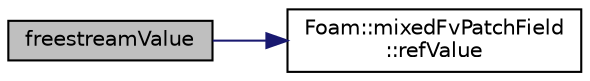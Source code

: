 digraph "freestreamValue"
{
  bgcolor="transparent";
  edge [fontname="Helvetica",fontsize="10",labelfontname="Helvetica",labelfontsize="10"];
  node [fontname="Helvetica",fontsize="10",shape=record];
  rankdir="LR";
  Node1 [label="freestreamValue",height=0.2,width=0.4,color="black", fillcolor="grey75", style="filled", fontcolor="black"];
  Node1 -> Node2 [color="midnightblue",fontsize="10",style="solid",fontname="Helvetica"];
  Node2 [label="Foam::mixedFvPatchField\l::refValue",height=0.2,width=0.4,color="black",URL="$a01548.html#a475706f93caca5b302c98e563f5a4f6b"];
}
